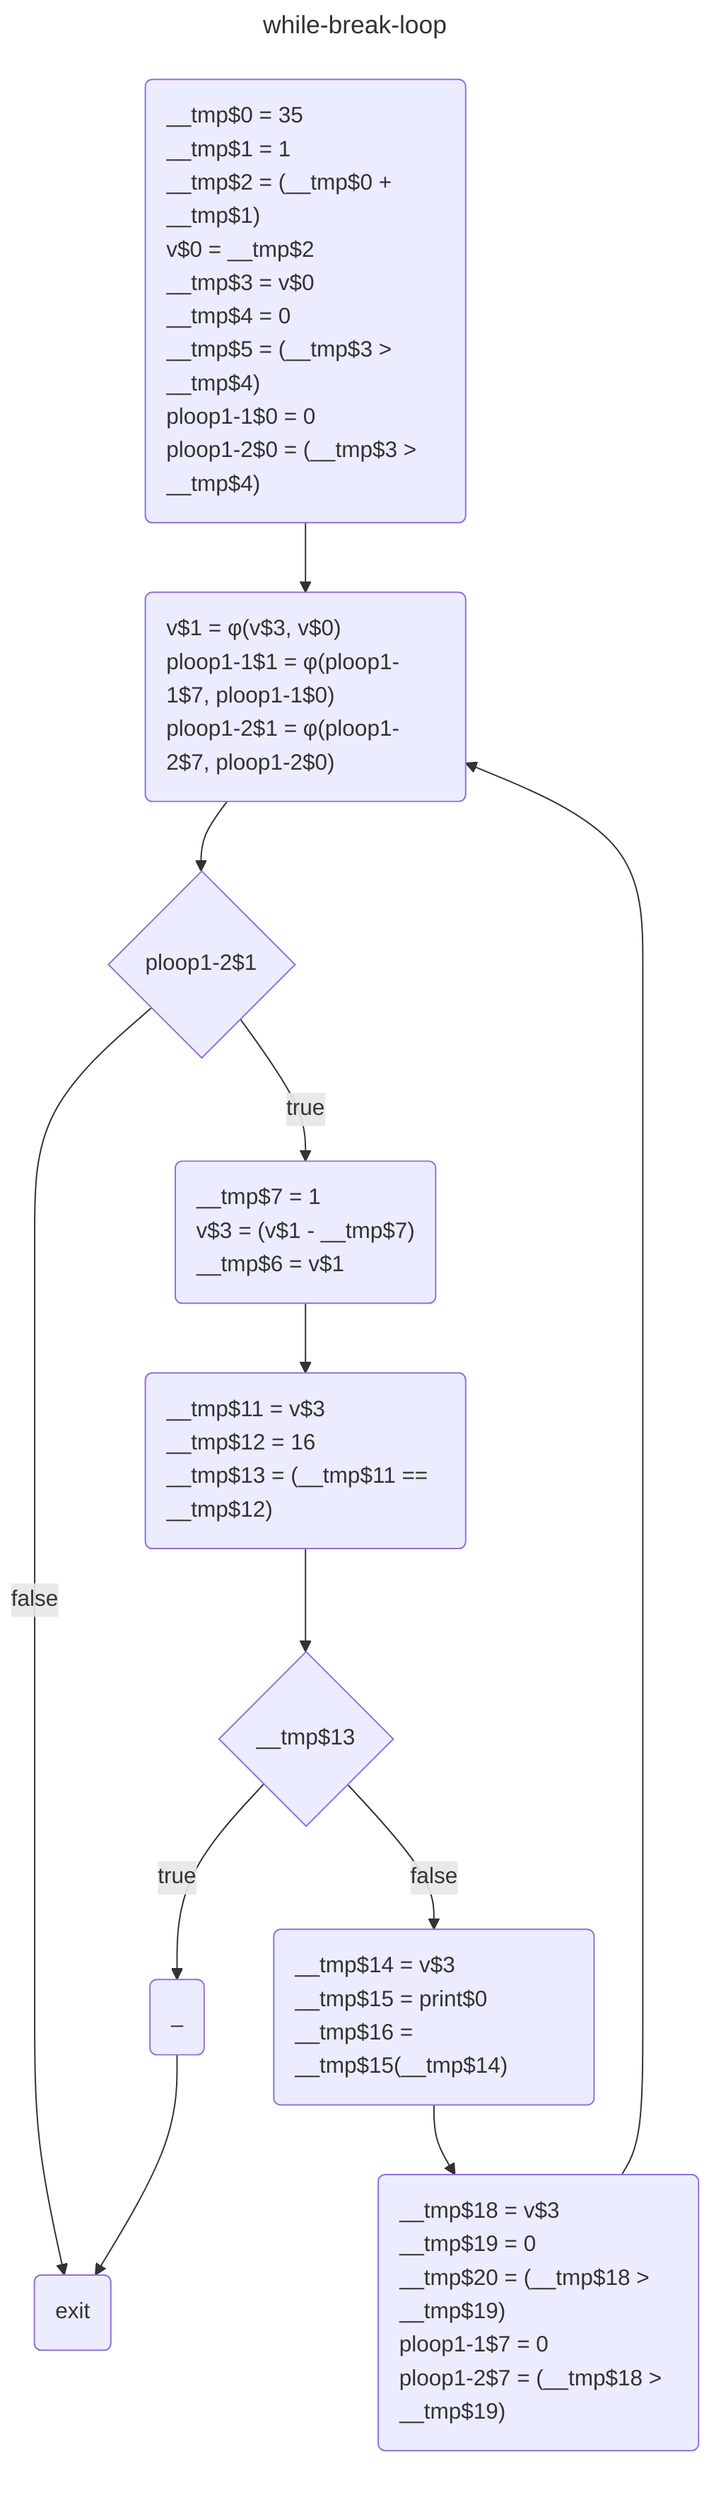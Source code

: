 ---
title: while-break-loop
---
flowchart TD
	while_start$21("v$1 = φ(v$3, v$0)<br>ploop1-1$1 = φ(ploop1-1$7, ploop1-1$0)<br>ploop1-2$1 = φ(ploop1-2$7, ploop1-2$0)"):::defstyle
	while_body$23("__tmp$7 = 1<br>v$3 = (v$1 - __tmp$7)<br>__tmp$6 = v$1"):::defstyle
	entry$20("__tmp$0 = 35<br>__tmp$1 = 1<br>__tmp$2 = (__tmp$0 + __tmp$1)<br>v$0 = __tmp$2<br>__tmp$3 = v$0<br>__tmp$4 = 0<br>__tmp$5 = (__tmp$3 > __tmp$4)<br>ploop1-1$0 = 0<br>ploop1-2$0 = (__tmp$3 > __tmp$4)"):::defstyle
	null$29("__tmp$18 = v$3<br>__tmp$19 = 0<br>__tmp$20 = (__tmp$18 > __tmp$19)<br>ploop1-1$7 = 0<br>ploop1-2$7 = (__tmp$18 > __tmp$19)"):::defstyle
	cond$22{"ploop1-2$1"}:::defstyle
	cond$25{"__tmp$13"}:::defstyle
	if_cond$24("__tmp$11 = v$3<br>__tmp$12 = 16<br>__tmp$13 = (__tmp$11 == __tmp$12)"):::defstyle
	while_exit$27("exit"):::defstyle
	if_merged$28("__tmp$14 = v$3<br>__tmp$15 = print$0<br>__tmp$16 = __tmp$15(__tmp$14)"):::defstyle
	if_true$26("_"):::defstyle
	cond$25 --> |"true"| if_true$26
	if_true$26 -->  while_exit$27
	while_body$23 -->  if_cond$24
	entry$20 -->  while_start$21
	cond$25 --> |"false"| if_merged$28
	if_merged$28 -->  null$29
	while_start$21 -->  cond$22
	cond$22 --> |"false"| while_exit$27
	if_cond$24 -->  cond$25
	null$29 -->  while_start$21
	cond$22 --> |"true"| while_body$23
classDef defstyle text-align: left;